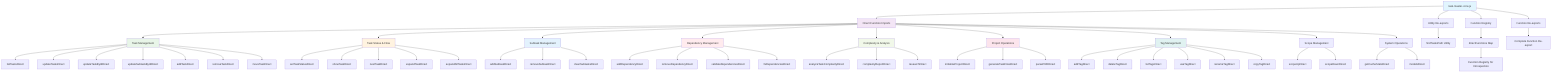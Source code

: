 graph TD
    A[task-master-core.js] --> B[Direct Function Imports]
    A --> C[Utility Re-exports]
    A --> D[Function Registry]
    A --> E[Function Re-exports]
    
    B --> F[Task Management]
    F --> G[listTasksDirect]
    F --> H[updateTasksDirect]
    F --> I[updateTaskByIdDirect]
    F --> J[updateSubtaskByIdDirect]
    F --> K[addTaskDirect]
    F --> L[removeTaskDirect]
    F --> M[moveTaskDirect]
    
    B --> N[Task Status & Flow]
    N --> O[setTaskStatusDirect]
    N --> P[showTaskDirect]
    N --> Q[nextTaskDirect]
    N --> R[expandTaskDirect]
    N --> S[expandAllTasksDirect]
    
    B --> T[Subtask Management]
    T --> U[addSubtaskDirect]
    T --> V[removeSubtaskDirect]
    T --> W[clearSubtasksDirect]
    
    B --> X[Dependency Management]
    X --> Y[addDependencyDirect]
    X --> Z[removeDependencyDirect]
    X --> AA[validateDependenciesDirect]
    X --> BB[fixDependenciesDirect]
    
    B --> CC[Complexity & Analysis]
    CC --> DD[analyzeTaskComplexityDirect]
    CC --> EE[complexityReportDirect]
    CC --> FF[researchDirect]
    
    B --> GG[Project Operations]
    GG --> HH[initializeProjectDirect]
    GG --> II[generateTaskFilesDirect]
    GG --> JJ[parsePRDDirect]
    
    B --> KK[Tag Management]
    KK --> LL[addTagDirect]
    KK --> MM[deleteTagDirect]
    KK --> NN[listTagsDirect]
    KK --> OO[useTagDirect]
    KK --> PP[renameTagDirect]
    KK --> QQ[copyTagDirect]
    
    B --> RR[Scope Management]
    RR --> SS[scopeUpDirect]
    RR --> TT[scopeDownDirect]
    
    B --> UU[System Operations]
    UU --> VV[getCacheStatsDirect]
    UU --> WW[modelsDirect]
    
    C --> XX[findTasksPath Utility]
    
    D --> YY[directFunctions Map]
    YY --> ZZ[Function Registry for Introspection]
    
    E --> AAA[Complete Function Re-export]
    
    style A fill:#e1f5fe
    style B fill:#f3e5f5
    style F fill:#e8f5e8
    style N fill:#fff3e0
    style T fill:#e3f2fd
    style X fill:#ffebee
    style CC fill:#f1f8e9
    style GG fill:#fce4ec
    style KK fill:#e0f2f1